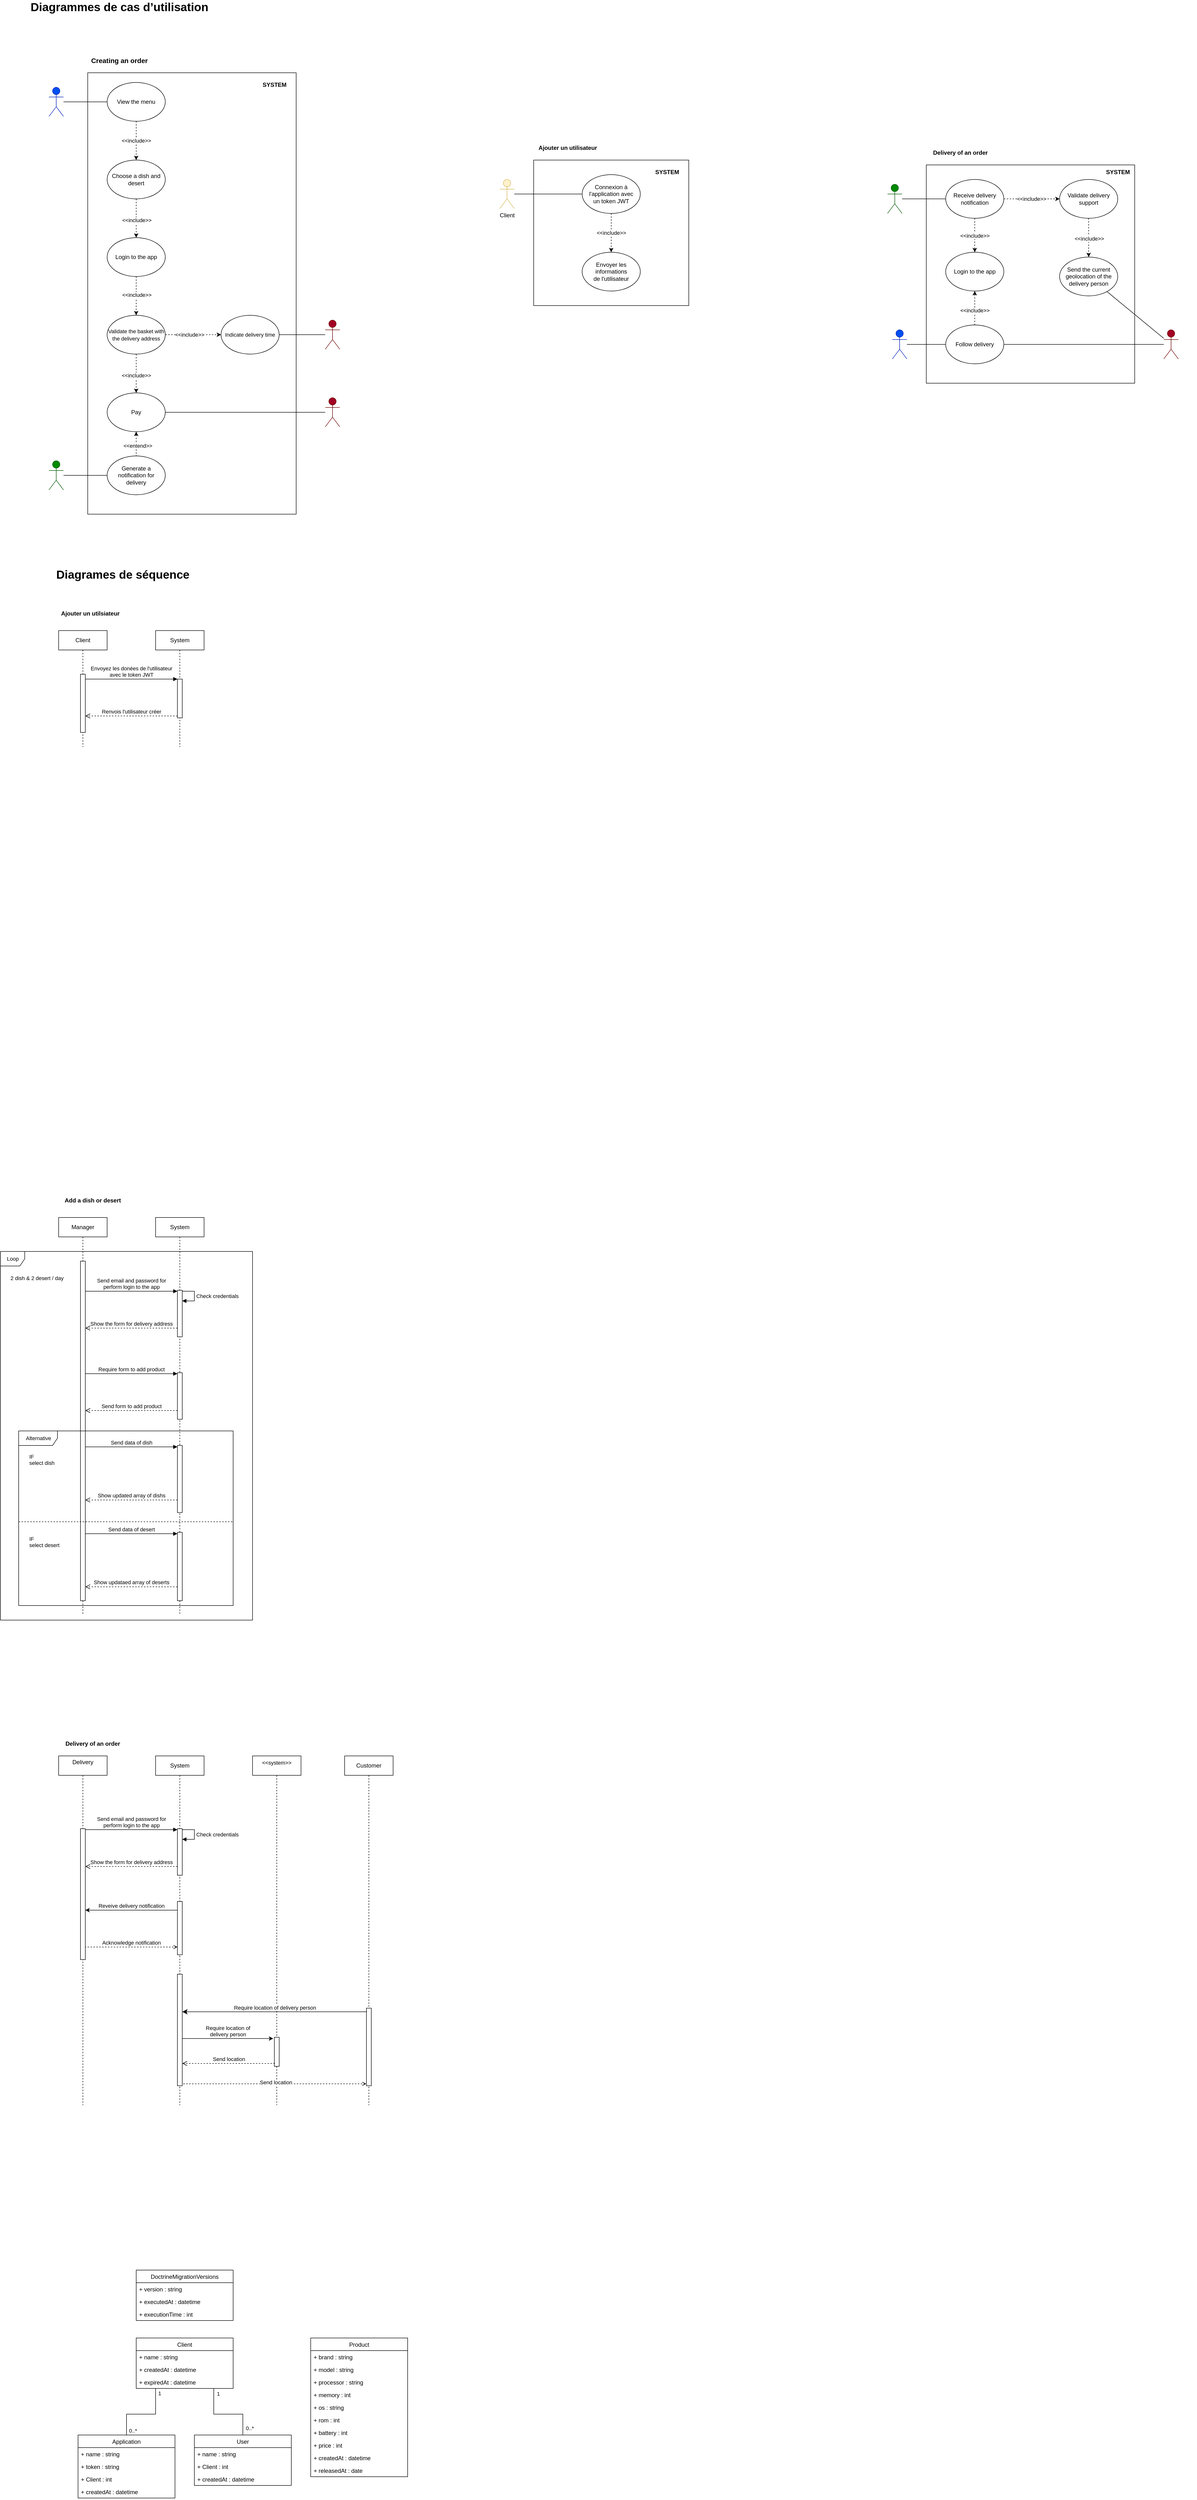 <mxfile version="24.2.5" type="device">
  <diagram name="Page-1" id="bJd8FTKVX0h3mC1MRTGj">
    <mxGraphModel dx="1669" dy="1157" grid="1" gridSize="10" guides="1" tooltips="1" connect="1" arrows="1" fold="1" page="1" pageScale="1" pageWidth="827" pageHeight="1169" math="0" shadow="0">
      <root>
        <mxCell id="0" />
        <mxCell id="1" parent="0" />
        <mxCell id="SNnkozk0476fBdrd7aOH-89" value="" style="whiteSpace=wrap;html=1;" parent="1" vertex="1">
          <mxGeometry x="1870" y="400" width="430" height="450" as="geometry" />
        </mxCell>
        <mxCell id="SNnkozk0476fBdrd7aOH-65" value="" style="whiteSpace=wrap;html=1;" parent="1" vertex="1">
          <mxGeometry x="1060" y="390" width="320" height="300" as="geometry" />
        </mxCell>
        <mxCell id="SNnkozk0476fBdrd7aOH-47" value="" style="whiteSpace=wrap;html=1;" parent="1" vertex="1">
          <mxGeometry x="140" y="210" width="430" height="910" as="geometry" />
        </mxCell>
        <mxCell id="SNnkozk0476fBdrd7aOH-2" value="&lt;font style=&quot;font-size: 24px;&quot;&gt;&lt;b&gt;Diagrammes de cas d’utilisation&lt;/b&gt;&lt;/font&gt;" style="text;html=1;strokeColor=none;fillColor=none;align=center;verticalAlign=middle;whiteSpace=wrap;rounded=0;" parent="1" vertex="1">
          <mxGeometry x="12.5" y="60" width="385" height="30" as="geometry" />
        </mxCell>
        <mxCell id="SNnkozk0476fBdrd7aOH-4" value="&lt;b&gt;&lt;font style=&quot;font-size: 14px;&quot;&gt;Creating an order&lt;/font&gt;&lt;/b&gt;" style="text;html=1;align=center;verticalAlign=middle;resizable=0;points=[];autosize=1;strokeColor=none;fillColor=none;" parent="1" vertex="1">
          <mxGeometry x="135" y="170" width="140" height="30" as="geometry" />
        </mxCell>
        <mxCell id="SNnkozk0476fBdrd7aOH-7" value="&lt;b&gt;Ajouter un utilisateur&lt;/b&gt;" style="text;html=1;align=center;verticalAlign=middle;resizable=0;points=[];autosize=1;strokeColor=none;fillColor=none;" parent="1" vertex="1">
          <mxGeometry x="1060" y="350" width="140" height="30" as="geometry" />
        </mxCell>
        <mxCell id="SNnkozk0476fBdrd7aOH-8" value="&lt;div&gt;&lt;b&gt;Delivery of an order&lt;/b&gt;&lt;/div&gt;" style="text;html=1;align=center;verticalAlign=middle;resizable=0;points=[];autosize=1;strokeColor=none;fillColor=none;" parent="1" vertex="1">
          <mxGeometry x="1870" y="360" width="140" height="30" as="geometry" />
        </mxCell>
        <mxCell id="SNnkozk0476fBdrd7aOH-18" style="rounded=0;orthogonalLoop=1;jettySize=auto;html=1;endArrow=none;endFill=0;" parent="1" source="SNnkozk0476fBdrd7aOH-12" target="SNnkozk0476fBdrd7aOH-17" edge="1">
          <mxGeometry relative="1" as="geometry" />
        </mxCell>
        <mxCell id="SNnkozk0476fBdrd7aOH-12" value="User" style="shape=umlActor;verticalLabelPosition=bottom;verticalAlign=top;html=1;fillColor=#0050ef;fontColor=#ffffff;strokeColor=#001DBC;" parent="1" vertex="1">
          <mxGeometry x="60" y="240" width="30" height="60" as="geometry" />
        </mxCell>
        <mxCell id="SNnkozk0476fBdrd7aOH-21" value="" style="edgeStyle=orthogonalEdgeStyle;rounded=0;orthogonalLoop=1;jettySize=auto;html=1;dashed=1;" parent="1" source="SNnkozk0476fBdrd7aOH-17" target="SNnkozk0476fBdrd7aOH-20" edge="1">
          <mxGeometry relative="1" as="geometry" />
        </mxCell>
        <mxCell id="SNnkozk0476fBdrd7aOH-32" value="&amp;lt;&amp;lt;include&amp;gt;&amp;gt;" style="edgeLabel;html=1;align=center;verticalAlign=middle;resizable=0;points=[];" parent="SNnkozk0476fBdrd7aOH-21" vertex="1" connectable="0">
          <mxGeometry x="0.265" y="1" relative="1" as="geometry">
            <mxPoint x="-1" y="-11" as="offset" />
          </mxGeometry>
        </mxCell>
        <mxCell id="SNnkozk0476fBdrd7aOH-17" value="View the menu" style="ellipse;whiteSpace=wrap;html=1;" parent="1" vertex="1">
          <mxGeometry x="180" y="230" width="120" height="80" as="geometry" />
        </mxCell>
        <mxCell id="SNnkozk0476fBdrd7aOH-23" value="" style="edgeStyle=orthogonalEdgeStyle;rounded=0;orthogonalLoop=1;jettySize=auto;html=1;dashed=1;" parent="1" source="SNnkozk0476fBdrd7aOH-20" target="SNnkozk0476fBdrd7aOH-22" edge="1">
          <mxGeometry relative="1" as="geometry" />
        </mxCell>
        <mxCell id="SNnkozk0476fBdrd7aOH-33" value="&amp;lt;&amp;lt;include&amp;gt;&amp;gt;" style="edgeLabel;html=1;align=center;verticalAlign=middle;resizable=0;points=[];" parent="SNnkozk0476fBdrd7aOH-23" vertex="1" connectable="0">
          <mxGeometry x="-0.149" y="1" relative="1" as="geometry">
            <mxPoint y="10" as="offset" />
          </mxGeometry>
        </mxCell>
        <mxCell id="SNnkozk0476fBdrd7aOH-20" value="Choose a dish and desert" style="ellipse;whiteSpace=wrap;html=1;" parent="1" vertex="1">
          <mxGeometry x="180" y="390" width="120" height="80" as="geometry" />
        </mxCell>
        <mxCell id="SNnkozk0476fBdrd7aOH-25" value="" style="edgeStyle=orthogonalEdgeStyle;rounded=0;orthogonalLoop=1;jettySize=auto;html=1;dashed=1;" parent="1" source="SNnkozk0476fBdrd7aOH-22" target="SNnkozk0476fBdrd7aOH-24" edge="1">
          <mxGeometry relative="1" as="geometry" />
        </mxCell>
        <mxCell id="SNnkozk0476fBdrd7aOH-34" value="&amp;lt;&amp;lt;include&amp;gt;&amp;gt;" style="edgeLabel;html=1;align=center;verticalAlign=middle;resizable=0;points=[];" parent="SNnkozk0476fBdrd7aOH-25" vertex="1" connectable="0">
          <mxGeometry x="-0.063" y="1" relative="1" as="geometry">
            <mxPoint as="offset" />
          </mxGeometry>
        </mxCell>
        <mxCell id="SNnkozk0476fBdrd7aOH-22" value="Login to the app" style="ellipse;whiteSpace=wrap;html=1;" parent="1" vertex="1">
          <mxGeometry x="180" y="550" width="120" height="80" as="geometry" />
        </mxCell>
        <mxCell id="SNnkozk0476fBdrd7aOH-27" value="" style="edgeStyle=orthogonalEdgeStyle;rounded=0;orthogonalLoop=1;jettySize=auto;html=1;dashed=1;" parent="1" source="SNnkozk0476fBdrd7aOH-24" target="SNnkozk0476fBdrd7aOH-26" edge="1">
          <mxGeometry relative="1" as="geometry" />
        </mxCell>
        <mxCell id="SNnkozk0476fBdrd7aOH-35" value="&amp;lt;&amp;lt;include&amp;gt;&amp;gt;" style="edgeLabel;html=1;align=center;verticalAlign=middle;resizable=0;points=[];" parent="SNnkozk0476fBdrd7aOH-27" vertex="1" connectable="0">
          <mxGeometry x="0.092" relative="1" as="geometry">
            <mxPoint as="offset" />
          </mxGeometry>
        </mxCell>
        <mxCell id="SNnkozk0476fBdrd7aOH-39" value="" style="rounded=0;orthogonalLoop=1;jettySize=auto;html=1;dashed=1;" parent="1" source="SNnkozk0476fBdrd7aOH-24" target="SNnkozk0476fBdrd7aOH-38" edge="1">
          <mxGeometry relative="1" as="geometry" />
        </mxCell>
        <mxCell id="SNnkozk0476fBdrd7aOH-41" value="&amp;lt;&amp;lt;include&amp;gt;&amp;gt;" style="edgeLabel;html=1;align=center;verticalAlign=middle;resizable=0;points=[];" parent="SNnkozk0476fBdrd7aOH-39" vertex="1" connectable="0">
          <mxGeometry x="0.357" relative="1" as="geometry">
            <mxPoint x="-28" as="offset" />
          </mxGeometry>
        </mxCell>
        <mxCell id="SNnkozk0476fBdrd7aOH-24" value="&lt;font style=&quot;font-size: 11px;&quot;&gt;Validate the basket with the delivery address&lt;/font&gt;" style="ellipse;whiteSpace=wrap;html=1;" parent="1" vertex="1">
          <mxGeometry x="180" y="710" width="120" height="80" as="geometry" />
        </mxCell>
        <mxCell id="SNnkozk0476fBdrd7aOH-30" value="" style="rounded=0;orthogonalLoop=1;jettySize=auto;html=1;edgeStyle=orthogonalEdgeStyle;startArrow=classic;startFill=1;endArrow=none;endFill=0;dashed=1;" parent="1" source="SNnkozk0476fBdrd7aOH-26" target="SNnkozk0476fBdrd7aOH-29" edge="1">
          <mxGeometry relative="1" as="geometry" />
        </mxCell>
        <mxCell id="SNnkozk0476fBdrd7aOH-36" value="&amp;lt;&amp;lt;entend&amp;gt;&amp;gt;" style="edgeLabel;html=1;align=center;verticalAlign=middle;resizable=0;points=[];" parent="SNnkozk0476fBdrd7aOH-30" vertex="1" connectable="0">
          <mxGeometry x="0.141" y="3" relative="1" as="geometry">
            <mxPoint as="offset" />
          </mxGeometry>
        </mxCell>
        <mxCell id="SNnkozk0476fBdrd7aOH-26" value="Pay" style="ellipse;whiteSpace=wrap;html=1;" parent="1" vertex="1">
          <mxGeometry x="180" y="870" width="120" height="80" as="geometry" />
        </mxCell>
        <mxCell id="SNnkozk0476fBdrd7aOH-28" value="Delivery&lt;br&gt;person" style="shape=umlActor;verticalLabelPosition=bottom;verticalAlign=top;html=1;fillColor=#008a00;fontColor=#ffffff;strokeColor=#005700;" parent="1" vertex="1">
          <mxGeometry x="60" y="1010" width="30" height="60" as="geometry" />
        </mxCell>
        <mxCell id="SNnkozk0476fBdrd7aOH-49" style="edgeStyle=orthogonalEdgeStyle;rounded=0;orthogonalLoop=1;jettySize=auto;html=1;startArrow=none;startFill=0;endArrow=none;endFill=0;" parent="1" source="SNnkozk0476fBdrd7aOH-29" target="SNnkozk0476fBdrd7aOH-28" edge="1">
          <mxGeometry relative="1" as="geometry" />
        </mxCell>
        <mxCell id="SNnkozk0476fBdrd7aOH-29" value="Generate a notification for delivery" style="ellipse;whiteSpace=wrap;html=1;" parent="1" vertex="1">
          <mxGeometry x="180" y="1000" width="120" height="80" as="geometry" />
        </mxCell>
        <mxCell id="SNnkozk0476fBdrd7aOH-37" value="&amp;lt;&amp;lt;system&amp;gt;&amp;gt;&lt;br&gt;&lt;div&gt;Geolocation system&lt;/div&gt;" style="shape=umlActor;verticalLabelPosition=bottom;verticalAlign=top;html=1;fillColor=#a20025;fontColor=#ffffff;strokeColor=#6F0000;" parent="1" vertex="1">
          <mxGeometry x="630" y="720" width="30" height="60" as="geometry" />
        </mxCell>
        <mxCell id="SNnkozk0476fBdrd7aOH-40" style="edgeStyle=orthogonalEdgeStyle;rounded=0;orthogonalLoop=1;jettySize=auto;html=1;endArrow=none;endFill=0;" parent="1" source="SNnkozk0476fBdrd7aOH-38" target="SNnkozk0476fBdrd7aOH-37" edge="1">
          <mxGeometry relative="1" as="geometry" />
        </mxCell>
        <mxCell id="SNnkozk0476fBdrd7aOH-38" value="&lt;font style=&quot;font-size: 11px;&quot;&gt;Indicate delivery time&lt;/font&gt;" style="ellipse;whiteSpace=wrap;html=1;" parent="1" vertex="1">
          <mxGeometry x="415" y="710" width="120" height="80" as="geometry" />
        </mxCell>
        <mxCell id="SNnkozk0476fBdrd7aOH-46" style="edgeStyle=orthogonalEdgeStyle;rounded=0;orthogonalLoop=1;jettySize=auto;html=1;endArrow=none;endFill=0;" parent="1" source="SNnkozk0476fBdrd7aOH-43" target="SNnkozk0476fBdrd7aOH-26" edge="1">
          <mxGeometry relative="1" as="geometry" />
        </mxCell>
        <mxCell id="SNnkozk0476fBdrd7aOH-43" value="&amp;lt;&amp;lt;system&amp;gt;&amp;gt;&lt;br&gt;Payment partner" style="shape=umlActor;verticalLabelPosition=bottom;verticalAlign=top;html=1;fillColor=#a20025;fontColor=#ffffff;strokeColor=#6F0000;" parent="1" vertex="1">
          <mxGeometry x="630" y="880" width="30" height="60" as="geometry" />
        </mxCell>
        <mxCell id="SNnkozk0476fBdrd7aOH-48" value="&lt;b&gt;SYSTEM&lt;/b&gt;" style="text;html=1;align=center;verticalAlign=middle;resizable=0;points=[];autosize=1;strokeColor=none;fillColor=none;" parent="1" vertex="1">
          <mxGeometry x="490" y="220" width="70" height="30" as="geometry" />
        </mxCell>
        <mxCell id="SNnkozk0476fBdrd7aOH-53" style="edgeStyle=orthogonalEdgeStyle;rounded=0;orthogonalLoop=1;jettySize=auto;html=1;endArrow=none;endFill=0;" parent="1" source="SNnkozk0476fBdrd7aOH-50" target="SNnkozk0476fBdrd7aOH-52" edge="1">
          <mxGeometry relative="1" as="geometry" />
        </mxCell>
        <mxCell id="SNnkozk0476fBdrd7aOH-50" value="Client" style="shape=umlActor;verticalLabelPosition=bottom;verticalAlign=top;html=1;fillColor=#fff2cc;strokeColor=#d6b656;" parent="1" vertex="1">
          <mxGeometry x="990" y="430" width="30" height="60" as="geometry" />
        </mxCell>
        <mxCell id="SNnkozk0476fBdrd7aOH-55" value="" style="edgeStyle=orthogonalEdgeStyle;rounded=0;orthogonalLoop=1;jettySize=auto;html=1;dashed=1;" parent="1" source="SNnkozk0476fBdrd7aOH-52" target="SNnkozk0476fBdrd7aOH-54" edge="1">
          <mxGeometry relative="1" as="geometry" />
        </mxCell>
        <mxCell id="SNnkozk0476fBdrd7aOH-56" value="&amp;lt;&amp;lt;include&amp;gt;&amp;gt;" style="edgeLabel;html=1;align=center;verticalAlign=middle;resizable=0;points=[];" parent="SNnkozk0476fBdrd7aOH-55" vertex="1" connectable="0">
          <mxGeometry x="0.345" y="-2" relative="1" as="geometry">
            <mxPoint x="2" y="-14" as="offset" />
          </mxGeometry>
        </mxCell>
        <mxCell id="SNnkozk0476fBdrd7aOH-52" value="Connexion à l&#39;application avec&lt;div&gt;un token JWT&lt;/div&gt;" style="ellipse;whiteSpace=wrap;html=1;" parent="1" vertex="1">
          <mxGeometry x="1160" y="420" width="120" height="80" as="geometry" />
        </mxCell>
        <mxCell id="SNnkozk0476fBdrd7aOH-54" value="Envoyer les&lt;div&gt;informations&lt;/div&gt;&lt;div&gt;de l&#39;utilisateur&lt;/div&gt;" style="ellipse;whiteSpace=wrap;html=1;" parent="1" vertex="1">
          <mxGeometry x="1160" y="580" width="120" height="80" as="geometry" />
        </mxCell>
        <mxCell id="SNnkozk0476fBdrd7aOH-66" value="&lt;b&gt;SYSTEM&lt;/b&gt;" style="text;html=1;align=center;verticalAlign=middle;resizable=0;points=[];autosize=1;strokeColor=none;fillColor=none;" parent="1" vertex="1">
          <mxGeometry x="1300" y="400" width="70" height="30" as="geometry" />
        </mxCell>
        <mxCell id="SNnkozk0476fBdrd7aOH-72" style="edgeStyle=orthogonalEdgeStyle;rounded=0;orthogonalLoop=1;jettySize=auto;html=1;endArrow=none;endFill=0;" parent="1" source="SNnkozk0476fBdrd7aOH-67" target="SNnkozk0476fBdrd7aOH-71" edge="1">
          <mxGeometry relative="1" as="geometry" />
        </mxCell>
        <mxCell id="SNnkozk0476fBdrd7aOH-67" value="Delivery&lt;br&gt;person" style="shape=umlActor;verticalLabelPosition=bottom;verticalAlign=top;html=1;fillColor=#008a00;fontColor=#ffffff;strokeColor=#005700;" parent="1" vertex="1">
          <mxGeometry x="1790" y="440" width="30" height="60" as="geometry" />
        </mxCell>
        <mxCell id="SNnkozk0476fBdrd7aOH-77" style="edgeStyle=orthogonalEdgeStyle;rounded=0;orthogonalLoop=1;jettySize=auto;html=1;endArrow=none;endFill=0;" parent="1" source="SNnkozk0476fBdrd7aOH-68" target="SNnkozk0476fBdrd7aOH-80" edge="1">
          <mxGeometry relative="1" as="geometry" />
        </mxCell>
        <mxCell id="SNnkozk0476fBdrd7aOH-68" value="Customer" style="shape=umlActor;verticalLabelPosition=bottom;verticalAlign=top;html=1;fillColor=#0050ef;fontColor=#ffffff;strokeColor=#001DBC;" parent="1" vertex="1">
          <mxGeometry x="1800" y="740" width="30" height="60" as="geometry" />
        </mxCell>
        <mxCell id="SNnkozk0476fBdrd7aOH-83" style="edgeStyle=orthogonalEdgeStyle;rounded=0;orthogonalLoop=1;jettySize=auto;html=1;endArrow=none;endFill=0;" parent="1" source="SNnkozk0476fBdrd7aOH-69" target="SNnkozk0476fBdrd7aOH-80" edge="1">
          <mxGeometry relative="1" as="geometry" />
        </mxCell>
        <mxCell id="SNnkozk0476fBdrd7aOH-87" style="rounded=0;orthogonalLoop=1;jettySize=auto;html=1;endArrow=none;endFill=0;" parent="1" source="SNnkozk0476fBdrd7aOH-69" target="SNnkozk0476fBdrd7aOH-84" edge="1">
          <mxGeometry relative="1" as="geometry" />
        </mxCell>
        <mxCell id="SNnkozk0476fBdrd7aOH-69" value="&amp;lt;&amp;lt;system&amp;gt;&amp;gt;&lt;br&gt;&lt;div&gt;Geolocation system&lt;/div&gt;" style="shape=umlActor;verticalLabelPosition=bottom;verticalAlign=top;html=1;fillColor=#a20025;fontColor=#ffffff;strokeColor=#6F0000;" parent="1" vertex="1">
          <mxGeometry x="2360" y="740" width="30" height="60" as="geometry" />
        </mxCell>
        <mxCell id="SNnkozk0476fBdrd7aOH-74" value="" style="edgeStyle=orthogonalEdgeStyle;rounded=0;orthogonalLoop=1;jettySize=auto;html=1;dashed=1;" parent="1" source="SNnkozk0476fBdrd7aOH-71" target="SNnkozk0476fBdrd7aOH-73" edge="1">
          <mxGeometry relative="1" as="geometry" />
        </mxCell>
        <mxCell id="SNnkozk0476fBdrd7aOH-75" value="&amp;lt;&amp;lt;include&amp;gt;&amp;gt;" style="edgeLabel;html=1;align=center;verticalAlign=middle;resizable=0;points=[];" parent="SNnkozk0476fBdrd7aOH-74" vertex="1" connectable="0">
          <mxGeometry x="0.26" y="1" relative="1" as="geometry">
            <mxPoint x="-16" y="1" as="offset" />
          </mxGeometry>
        </mxCell>
        <mxCell id="SNnkozk0476fBdrd7aOH-78" style="rounded=0;orthogonalLoop=1;jettySize=auto;html=1;dashed=1;" parent="1" source="SNnkozk0476fBdrd7aOH-71" target="SNnkozk0476fBdrd7aOH-76" edge="1">
          <mxGeometry relative="1" as="geometry" />
        </mxCell>
        <mxCell id="SNnkozk0476fBdrd7aOH-79" value="&amp;lt;&amp;lt;include&amp;gt;&amp;gt;" style="edgeLabel;html=1;align=center;verticalAlign=middle;resizable=0;points=[];" parent="SNnkozk0476fBdrd7aOH-78" vertex="1" connectable="0">
          <mxGeometry x="0.165" y="-3" relative="1" as="geometry">
            <mxPoint x="3" y="-5" as="offset" />
          </mxGeometry>
        </mxCell>
        <mxCell id="SNnkozk0476fBdrd7aOH-71" value="Receive delivery notification" style="ellipse;whiteSpace=wrap;html=1;" parent="1" vertex="1">
          <mxGeometry x="1910" y="430" width="120" height="80" as="geometry" />
        </mxCell>
        <mxCell id="SNnkozk0476fBdrd7aOH-85" value="" style="edgeStyle=orthogonalEdgeStyle;rounded=0;orthogonalLoop=1;jettySize=auto;html=1;dashed=1;" parent="1" source="SNnkozk0476fBdrd7aOH-73" target="SNnkozk0476fBdrd7aOH-84" edge="1">
          <mxGeometry relative="1" as="geometry" />
        </mxCell>
        <mxCell id="SNnkozk0476fBdrd7aOH-88" value="&amp;lt;&amp;lt;include&amp;gt;&amp;gt;" style="edgeLabel;html=1;align=center;verticalAlign=middle;resizable=0;points=[];" parent="SNnkozk0476fBdrd7aOH-85" vertex="1" connectable="0">
          <mxGeometry x="0.05" y="1" relative="1" as="geometry">
            <mxPoint as="offset" />
          </mxGeometry>
        </mxCell>
        <mxCell id="SNnkozk0476fBdrd7aOH-73" value="Validate delivery support" style="ellipse;whiteSpace=wrap;html=1;" parent="1" vertex="1">
          <mxGeometry x="2145" y="430" width="120" height="80" as="geometry" />
        </mxCell>
        <mxCell id="SNnkozk0476fBdrd7aOH-76" value="Login to the app" style="ellipse;whiteSpace=wrap;html=1;" parent="1" vertex="1">
          <mxGeometry x="1910" y="580" width="120" height="80" as="geometry" />
        </mxCell>
        <mxCell id="SNnkozk0476fBdrd7aOH-81" style="rounded=0;orthogonalLoop=1;jettySize=auto;html=1;dashed=1;" parent="1" source="SNnkozk0476fBdrd7aOH-80" target="SNnkozk0476fBdrd7aOH-76" edge="1">
          <mxGeometry relative="1" as="geometry" />
        </mxCell>
        <mxCell id="SNnkozk0476fBdrd7aOH-82" value="&amp;lt;&amp;lt;include&amp;gt;&amp;gt;" style="edgeLabel;html=1;align=center;verticalAlign=middle;resizable=0;points=[];" parent="SNnkozk0476fBdrd7aOH-81" vertex="1" connectable="0">
          <mxGeometry x="-0.289" y="-3" relative="1" as="geometry">
            <mxPoint x="-3" y="-5" as="offset" />
          </mxGeometry>
        </mxCell>
        <mxCell id="SNnkozk0476fBdrd7aOH-80" value="Follow delivery" style="ellipse;whiteSpace=wrap;html=1;" parent="1" vertex="1">
          <mxGeometry x="1910" y="730" width="120" height="80" as="geometry" />
        </mxCell>
        <mxCell id="SNnkozk0476fBdrd7aOH-84" value="Send the current geolocation of the delivery person" style="ellipse;whiteSpace=wrap;html=1;" parent="1" vertex="1">
          <mxGeometry x="2145" y="590" width="120" height="80" as="geometry" />
        </mxCell>
        <mxCell id="SNnkozk0476fBdrd7aOH-92" value="&lt;b&gt;SYSTEM&lt;/b&gt;" style="text;html=1;align=center;verticalAlign=middle;resizable=0;points=[];autosize=1;strokeColor=none;fillColor=none;" parent="1" vertex="1">
          <mxGeometry x="2230" y="400" width="70" height="30" as="geometry" />
        </mxCell>
        <mxCell id="SNnkozk0476fBdrd7aOH-110" value="&lt;b&gt;&lt;font style=&quot;font-size: 24px;&quot;&gt;Diagrames de séquence&lt;/font&gt;&lt;/b&gt;" style="text;html=1;strokeColor=none;fillColor=none;align=center;verticalAlign=middle;whiteSpace=wrap;rounded=0;" parent="1" vertex="1">
          <mxGeometry x="20" y="1230" width="385" height="30" as="geometry" />
        </mxCell>
        <mxCell id="M8gHz6OF7IMhwvoP7_Hq-1" value="&lt;b&gt;Ajouter un utilsiateur&lt;/b&gt;" style="text;html=1;align=center;verticalAlign=middle;resizable=0;points=[];autosize=1;strokeColor=none;fillColor=none;" parent="1" vertex="1">
          <mxGeometry x="75" y="1310" width="140" height="30" as="geometry" />
        </mxCell>
        <mxCell id="M8gHz6OF7IMhwvoP7_Hq-2" value="Client" style="shape=umlLifeline;perimeter=lifelinePerimeter;whiteSpace=wrap;html=1;container=1;collapsible=0;recursiveResize=0;outlineConnect=0;" parent="1" vertex="1">
          <mxGeometry x="80" y="1360" width="100" height="240" as="geometry" />
        </mxCell>
        <mxCell id="VpnZPA2ySDscZj6MfDkw-8" value="" style="html=1;points=[];perimeter=orthogonalPerimeter;fontSize=11;" parent="M8gHz6OF7IMhwvoP7_Hq-2" vertex="1">
          <mxGeometry x="45" y="90" width="10" height="120" as="geometry" />
        </mxCell>
        <mxCell id="M8gHz6OF7IMhwvoP7_Hq-3" value="System" style="shape=umlLifeline;perimeter=lifelinePerimeter;whiteSpace=wrap;html=1;container=1;collapsible=0;recursiveResize=0;outlineConnect=0;" parent="1" vertex="1">
          <mxGeometry x="280" y="1360" width="100" height="240" as="geometry" />
        </mxCell>
        <mxCell id="VpnZPA2ySDscZj6MfDkw-9" value="" style="html=1;points=[];perimeter=orthogonalPerimeter;fontSize=11;" parent="M8gHz6OF7IMhwvoP7_Hq-3" vertex="1">
          <mxGeometry x="45" y="100" width="10" height="80" as="geometry" />
        </mxCell>
        <mxCell id="VpnZPA2ySDscZj6MfDkw-10" value="Envoyez les donées de l&#39;utilisateur&lt;div&gt;avec le token JWT&lt;/div&gt;" style="html=1;verticalAlign=bottom;endArrow=block;entryX=0;entryY=0;rounded=0;fontSize=11;" parent="1" source="VpnZPA2ySDscZj6MfDkw-8" target="VpnZPA2ySDscZj6MfDkw-9" edge="1">
          <mxGeometry relative="1" as="geometry">
            <mxPoint x="230" y="1480" as="sourcePoint" />
          </mxGeometry>
        </mxCell>
        <mxCell id="VpnZPA2ySDscZj6MfDkw-11" value="Renvois l&#39;utilisateur créer" style="html=1;verticalAlign=bottom;endArrow=open;dashed=1;endSize=8;exitX=0;exitY=0.95;rounded=0;fontSize=11;" parent="1" source="VpnZPA2ySDscZj6MfDkw-9" target="VpnZPA2ySDscZj6MfDkw-8" edge="1">
          <mxGeometry relative="1" as="geometry">
            <mxPoint x="230" y="1556" as="targetPoint" />
          </mxGeometry>
        </mxCell>
        <mxCell id="VpnZPA2ySDscZj6MfDkw-115" value="&lt;b&gt;Add a dish or desert&lt;/b&gt;" style="text;html=1;align=center;verticalAlign=middle;resizable=0;points=[];autosize=1;strokeColor=none;fillColor=none;" parent="1" vertex="1">
          <mxGeometry x="80" y="2520" width="140" height="30" as="geometry" />
        </mxCell>
        <mxCell id="VpnZPA2ySDscZj6MfDkw-117" value="Manager" style="shape=umlLifeline;perimeter=lifelinePerimeter;whiteSpace=wrap;html=1;container=1;collapsible=0;recursiveResize=0;outlineConnect=0;" parent="1" vertex="1">
          <mxGeometry x="80" y="2570" width="100" height="820" as="geometry" />
        </mxCell>
        <mxCell id="VpnZPA2ySDscZj6MfDkw-118" value="" style="html=1;points=[];perimeter=orthogonalPerimeter;fontSize=11;" parent="VpnZPA2ySDscZj6MfDkw-117" vertex="1">
          <mxGeometry x="45" y="90" width="10" height="700" as="geometry" />
        </mxCell>
        <mxCell id="VpnZPA2ySDscZj6MfDkw-119" value="System" style="shape=umlLifeline;perimeter=lifelinePerimeter;whiteSpace=wrap;html=1;container=1;collapsible=0;recursiveResize=0;outlineConnect=0;" parent="1" vertex="1">
          <mxGeometry x="280" y="2570" width="100" height="820" as="geometry" />
        </mxCell>
        <mxCell id="VpnZPA2ySDscZj6MfDkw-124" value="Show the form for delivery address" style="html=1;verticalAlign=bottom;endArrow=open;dashed=1;endSize=8;rounded=0;fontSize=11;" parent="VpnZPA2ySDscZj6MfDkw-119" source="VpnZPA2ySDscZj6MfDkw-126" edge="1">
          <mxGeometry relative="1" as="geometry">
            <mxPoint x="-145" y="228.0" as="targetPoint" />
            <mxPoint x="45" y="228" as="sourcePoint" />
          </mxGeometry>
        </mxCell>
        <mxCell id="VpnZPA2ySDscZj6MfDkw-125" value="Send email and password for&lt;br&gt;perform login to the app" style="html=1;verticalAlign=bottom;endArrow=block;rounded=0;fontSize=11;" parent="VpnZPA2ySDscZj6MfDkw-119" target="VpnZPA2ySDscZj6MfDkw-126" edge="1">
          <mxGeometry relative="1" as="geometry">
            <mxPoint x="-145" y="152" as="sourcePoint" />
            <mxPoint x="45" y="152" as="targetPoint" />
          </mxGeometry>
        </mxCell>
        <mxCell id="VpnZPA2ySDscZj6MfDkw-126" value="" style="html=1;points=[];perimeter=orthogonalPerimeter;fontSize=11;" parent="VpnZPA2ySDscZj6MfDkw-119" vertex="1">
          <mxGeometry x="45" y="150" width="10" height="96" as="geometry" />
        </mxCell>
        <mxCell id="VpnZPA2ySDscZj6MfDkw-127" value="Check credentials" style="edgeStyle=orthogonalEdgeStyle;html=1;align=left;spacingLeft=2;endArrow=block;rounded=0;fontSize=11;" parent="VpnZPA2ySDscZj6MfDkw-119" source="VpnZPA2ySDscZj6MfDkw-126" target="VpnZPA2ySDscZj6MfDkw-126" edge="1">
          <mxGeometry relative="1" as="geometry">
            <mxPoint x="85" y="152" as="sourcePoint" />
            <Array as="points">
              <mxPoint x="80" y="152" />
              <mxPoint x="80" y="172" />
            </Array>
            <mxPoint x="90" y="172.0" as="targetPoint" />
          </mxGeometry>
        </mxCell>
        <mxCell id="VpnZPA2ySDscZj6MfDkw-144" value="Send form to add product" style="html=1;verticalAlign=bottom;endArrow=open;dashed=1;endSize=8;rounded=0;fontSize=11;" parent="VpnZPA2ySDscZj6MfDkw-119" source="VpnZPA2ySDscZj6MfDkw-146" edge="1">
          <mxGeometry relative="1" as="geometry">
            <mxPoint x="-145" y="398.0" as="targetPoint" />
            <mxPoint x="-235" y="-2172" as="sourcePoint" />
          </mxGeometry>
        </mxCell>
        <mxCell id="VpnZPA2ySDscZj6MfDkw-145" value="Require form to add product" style="html=1;verticalAlign=bottom;endArrow=block;rounded=0;fontSize=11;" parent="VpnZPA2ySDscZj6MfDkw-119" target="VpnZPA2ySDscZj6MfDkw-146" edge="1">
          <mxGeometry relative="1" as="geometry">
            <mxPoint x="-145" y="322" as="sourcePoint" />
            <mxPoint x="-235" y="-2248" as="targetPoint" />
          </mxGeometry>
        </mxCell>
        <mxCell id="VpnZPA2ySDscZj6MfDkw-146" value="" style="html=1;points=[];perimeter=orthogonalPerimeter;fontSize=11;" parent="VpnZPA2ySDscZj6MfDkw-119" vertex="1">
          <mxGeometry x="45" y="320" width="10" height="96" as="geometry" />
        </mxCell>
        <mxCell id="VpnZPA2ySDscZj6MfDkw-147" value="Loop" style="shape=umlFrame;tabPosition=left;html=1;boundedLbl=1;labelInHeader=1;width=50;height=30;fontSize=11;" parent="1" vertex="1">
          <mxGeometry x="-40" y="2640" width="520" height="760" as="geometry" />
        </mxCell>
        <mxCell id="VpnZPA2ySDscZj6MfDkw-149" value="Alternative" style="shape=umlFrame;tabWidth=110;tabHeight=30;tabPosition=left;html=1;boundedLbl=1;labelInHeader=1;width=80;height=30;fontSize=11;" parent="1" vertex="1">
          <mxGeometry x="-2.5" y="3010" width="442.5" height="360" as="geometry" />
        </mxCell>
        <mxCell id="VpnZPA2ySDscZj6MfDkw-150" value="IF&#xa;select dish" style="text;fontSize=11;" parent="VpnZPA2ySDscZj6MfDkw-149" vertex="1">
          <mxGeometry width="100" height="20" relative="1" as="geometry">
            <mxPoint x="20" y="40" as="offset" />
          </mxGeometry>
        </mxCell>
        <mxCell id="VpnZPA2ySDscZj6MfDkw-151" value="IF&#xa;select desert" style="line;strokeWidth=1;dashed=1;labelPosition=center;verticalLabelPosition=bottom;align=left;verticalAlign=top;spacingLeft=20;spacingTop=15;fontSize=11;" parent="VpnZPA2ySDscZj6MfDkw-149" vertex="1">
          <mxGeometry y="180" width="442.5" height="14.4" as="geometry" />
        </mxCell>
        <mxCell id="VpnZPA2ySDscZj6MfDkw-155" value="Show updated array of dishs" style="html=1;verticalAlign=bottom;endArrow=open;dashed=1;endSize=8;rounded=0;fontSize=11;" parent="VpnZPA2ySDscZj6MfDkw-149" source="VpnZPA2ySDscZj6MfDkw-157" edge="1">
          <mxGeometry relative="1" as="geometry">
            <mxPoint x="137.5" y="142.319" as="targetPoint" />
            <mxPoint x="-232.5" y="-7259.281" as="sourcePoint" />
          </mxGeometry>
        </mxCell>
        <mxCell id="VpnZPA2ySDscZj6MfDkw-156" value="Send data of dish" style="html=1;verticalAlign=bottom;endArrow=block;rounded=0;fontSize=11;" parent="VpnZPA2ySDscZj6MfDkw-149" target="VpnZPA2ySDscZj6MfDkw-157" edge="1">
          <mxGeometry relative="1" as="geometry">
            <mxPoint x="137.5" y="32.879" as="sourcePoint" />
            <mxPoint x="-232.5" y="-7368.721" as="targetPoint" />
          </mxGeometry>
        </mxCell>
        <mxCell id="VpnZPA2ySDscZj6MfDkw-157" value="" style="html=1;points=[];perimeter=orthogonalPerimeter;fontSize=11;" parent="VpnZPA2ySDscZj6MfDkw-149" vertex="1">
          <mxGeometry x="327.5" y="29.999" width="10" height="138.24" as="geometry" />
        </mxCell>
        <mxCell id="VpnZPA2ySDscZj6MfDkw-158" value="Show updataed array of deserts" style="html=1;verticalAlign=bottom;endArrow=open;dashed=1;endSize=8;rounded=0;fontSize=11;" parent="VpnZPA2ySDscZj6MfDkw-149" source="VpnZPA2ySDscZj6MfDkw-160" edge="1">
          <mxGeometry relative="1" as="geometry">
            <mxPoint x="137.5" y="321.352" as="targetPoint" />
            <mxPoint x="-230" y="-11414.648" as="sourcePoint" />
          </mxGeometry>
        </mxCell>
        <mxCell id="VpnZPA2ySDscZj6MfDkw-159" value="Send data of desert" style="html=1;verticalAlign=bottom;endArrow=block;rounded=0;fontSize=11;" parent="VpnZPA2ySDscZj6MfDkw-149" target="VpnZPA2ySDscZj6MfDkw-160" edge="1">
          <mxGeometry relative="1" as="geometry">
            <mxPoint x="137.5" y="211.912" as="sourcePoint" />
            <mxPoint x="-230" y="-11524.088" as="targetPoint" />
          </mxGeometry>
        </mxCell>
        <mxCell id="VpnZPA2ySDscZj6MfDkw-160" value="" style="html=1;points=[];perimeter=orthogonalPerimeter;fontSize=11;" parent="VpnZPA2ySDscZj6MfDkw-149" vertex="1">
          <mxGeometry x="327.5" y="209.03" width="10" height="140.97" as="geometry" />
        </mxCell>
        <mxCell id="VpnZPA2ySDscZj6MfDkw-161" value="2 dish &amp;amp; 2 desert / day" style="text;html=1;align=center;verticalAlign=middle;resizable=0;points=[];autosize=1;strokeColor=none;fillColor=none;fontSize=11;" parent="1" vertex="1">
          <mxGeometry x="-30" y="2680" width="130" height="30" as="geometry" />
        </mxCell>
        <mxCell id="VpnZPA2ySDscZj6MfDkw-163" value="&lt;div&gt;&lt;b&gt;Delivery of an order&lt;/b&gt;&lt;/div&gt;" style="text;html=1;align=center;verticalAlign=middle;resizable=0;points=[];autosize=1;strokeColor=none;fillColor=none;" parent="1" vertex="1">
          <mxGeometry x="80" y="3640" width="140" height="30" as="geometry" />
        </mxCell>
        <mxCell id="VpnZPA2ySDscZj6MfDkw-164" value="Delivery&lt;br style=&quot;color: rgb(255, 255, 255);&quot;&gt;&lt;span style=&quot;color: rgb(255, 255, 255);&quot;&gt;person&lt;/span&gt;" style="shape=umlLifeline;perimeter=lifelinePerimeter;whiteSpace=wrap;html=1;container=1;collapsible=0;recursiveResize=0;outlineConnect=0;" parent="1" vertex="1">
          <mxGeometry x="80" y="3680" width="100" height="720" as="geometry" />
        </mxCell>
        <mxCell id="VpnZPA2ySDscZj6MfDkw-174" value="" style="html=1;points=[];perimeter=orthogonalPerimeter;fontSize=11;" parent="VpnZPA2ySDscZj6MfDkw-164" vertex="1">
          <mxGeometry x="45" y="150" width="10" height="270" as="geometry" />
        </mxCell>
        <mxCell id="VpnZPA2ySDscZj6MfDkw-166" value="System" style="shape=umlLifeline;perimeter=lifelinePerimeter;whiteSpace=wrap;html=1;container=1;collapsible=0;recursiveResize=0;outlineConnect=0;" parent="1" vertex="1">
          <mxGeometry x="280" y="3680" width="100" height="720" as="geometry" />
        </mxCell>
        <mxCell id="VpnZPA2ySDscZj6MfDkw-167" value="Show the form for delivery address" style="html=1;verticalAlign=bottom;endArrow=open;dashed=1;endSize=8;rounded=0;fontSize=11;" parent="VpnZPA2ySDscZj6MfDkw-166" source="VpnZPA2ySDscZj6MfDkw-169" edge="1">
          <mxGeometry relative="1" as="geometry">
            <mxPoint x="-145" y="228.0" as="targetPoint" />
            <mxPoint x="45" y="228" as="sourcePoint" />
          </mxGeometry>
        </mxCell>
        <mxCell id="VpnZPA2ySDscZj6MfDkw-168" value="Send email and password for&lt;br&gt;perform login to the app" style="html=1;verticalAlign=bottom;endArrow=block;rounded=0;fontSize=11;" parent="VpnZPA2ySDscZj6MfDkw-166" target="VpnZPA2ySDscZj6MfDkw-169" edge="1">
          <mxGeometry relative="1" as="geometry">
            <mxPoint x="-145" y="152" as="sourcePoint" />
            <mxPoint x="45" y="152" as="targetPoint" />
          </mxGeometry>
        </mxCell>
        <mxCell id="VpnZPA2ySDscZj6MfDkw-169" value="" style="html=1;points=[];perimeter=orthogonalPerimeter;fontSize=11;" parent="VpnZPA2ySDscZj6MfDkw-166" vertex="1">
          <mxGeometry x="45" y="150" width="10" height="96" as="geometry" />
        </mxCell>
        <mxCell id="VpnZPA2ySDscZj6MfDkw-170" value="Check credentials" style="edgeStyle=orthogonalEdgeStyle;html=1;align=left;spacingLeft=2;endArrow=block;rounded=0;fontSize=11;" parent="VpnZPA2ySDscZj6MfDkw-166" source="VpnZPA2ySDscZj6MfDkw-169" target="VpnZPA2ySDscZj6MfDkw-169" edge="1">
          <mxGeometry relative="1" as="geometry">
            <mxPoint x="85" y="152" as="sourcePoint" />
            <Array as="points">
              <mxPoint x="80" y="152" />
              <mxPoint x="80" y="172" />
            </Array>
            <mxPoint x="90" y="172.0" as="targetPoint" />
          </mxGeometry>
        </mxCell>
        <mxCell id="VpnZPA2ySDscZj6MfDkw-178" value="Acknowledge&amp;nbsp;notification" style="html=1;verticalAlign=bottom;endArrow=none;dashed=1;endSize=8;rounded=0;fontSize=11;startArrow=open;startFill=0;endFill=0;" parent="VpnZPA2ySDscZj6MfDkw-166" edge="1">
          <mxGeometry relative="1" as="geometry">
            <mxPoint x="-145" y="394" as="targetPoint" />
            <mxPoint x="45" y="394" as="sourcePoint" />
          </mxGeometry>
        </mxCell>
        <mxCell id="VpnZPA2ySDscZj6MfDkw-179" value="Reveive delivery notification" style="html=1;verticalAlign=bottom;endArrow=none;rounded=0;fontSize=11;startArrow=classic;startFill=1;endFill=0;" parent="VpnZPA2ySDscZj6MfDkw-166" edge="1">
          <mxGeometry relative="1" as="geometry">
            <mxPoint x="-145" y="318" as="sourcePoint" />
            <mxPoint x="45" y="318" as="targetPoint" />
          </mxGeometry>
        </mxCell>
        <mxCell id="VpnZPA2ySDscZj6MfDkw-197" value="" style="html=1;points=[];perimeter=orthogonalPerimeter;fontSize=11;" parent="VpnZPA2ySDscZj6MfDkw-166" vertex="1">
          <mxGeometry x="45" y="300" width="10" height="110" as="geometry" />
        </mxCell>
        <mxCell id="VpnZPA2ySDscZj6MfDkw-198" value="" style="html=1;points=[];perimeter=orthogonalPerimeter;fontSize=11;" parent="VpnZPA2ySDscZj6MfDkw-166" vertex="1">
          <mxGeometry x="45" y="450" width="10" height="230" as="geometry" />
        </mxCell>
        <mxCell id="VpnZPA2ySDscZj6MfDkw-181" value="&lt;font style=&quot;font-size: 11px;&quot;&gt;&amp;lt;&amp;lt;system&amp;gt;&amp;gt;&lt;br style=&quot;color: rgb(255, 255, 255);&quot;&gt;&lt;/font&gt;&lt;div style=&quot;color: rgb(255, 255, 255); font-size: 11px;&quot;&gt;&lt;font style=&quot;font-size: 11px;&quot;&gt;Geolocation system&lt;/font&gt;&lt;/div&gt;" style="shape=umlLifeline;perimeter=lifelinePerimeter;whiteSpace=wrap;html=1;container=1;collapsible=0;recursiveResize=0;outlineConnect=0;" parent="1" vertex="1">
          <mxGeometry x="480" y="3680" width="100" height="720" as="geometry" />
        </mxCell>
        <mxCell id="VpnZPA2ySDscZj6MfDkw-191" value="" style="html=1;points=[];perimeter=orthogonalPerimeter;fontSize=11;" parent="VpnZPA2ySDscZj6MfDkw-181" vertex="1">
          <mxGeometry x="45" y="580" width="10" height="60" as="geometry" />
        </mxCell>
        <mxCell id="VpnZPA2ySDscZj6MfDkw-189" value="Require location of&lt;br&gt;delivery person" style="html=1;verticalAlign=bottom;endArrow=classic;rounded=0;fontSize=11;startArrow=none;startFill=0;endFill=1;entryX=-0.233;entryY=0.044;entryDx=0;entryDy=0;entryPerimeter=0;" parent="VpnZPA2ySDscZj6MfDkw-181" target="VpnZPA2ySDscZj6MfDkw-191" edge="1">
          <mxGeometry relative="1" as="geometry">
            <mxPoint x="-145" y="582.64" as="sourcePoint" />
            <mxPoint x="-515" y="-6835" as="targetPoint" />
          </mxGeometry>
        </mxCell>
        <mxCell id="VpnZPA2ySDscZj6MfDkw-190" value="Send location" style="html=1;verticalAlign=bottom;endArrow=open;dashed=1;endSize=8;rounded=0;fontSize=11;startArrow=none;startFill=0;endFill=0;exitX=0.1;exitY=0.9;exitDx=0;exitDy=0;exitPerimeter=0;" parent="VpnZPA2ySDscZj6MfDkw-181" source="VpnZPA2ySDscZj6MfDkw-191" edge="1">
          <mxGeometry relative="1" as="geometry">
            <mxPoint x="-145" y="634" as="targetPoint" />
            <mxPoint x="-515" y="-6759" as="sourcePoint" />
          </mxGeometry>
        </mxCell>
        <mxCell id="VpnZPA2ySDscZj6MfDkw-183" value="Customer" style="shape=umlLifeline;perimeter=lifelinePerimeter;whiteSpace=wrap;html=1;container=1;collapsible=0;recursiveResize=0;outlineConnect=0;" parent="1" vertex="1">
          <mxGeometry x="670" y="3680" width="100" height="720" as="geometry" />
        </mxCell>
        <mxCell id="VpnZPA2ySDscZj6MfDkw-193" value="" style="html=1;points=[];perimeter=orthogonalPerimeter;fontSize=11;" parent="VpnZPA2ySDscZj6MfDkw-183" vertex="1">
          <mxGeometry x="45" y="520" width="10" height="160" as="geometry" />
        </mxCell>
        <mxCell id="VpnZPA2ySDscZj6MfDkw-194" value="Require location of delivery person" style="html=1;verticalAlign=bottom;startArrow=classic;endArrow=none;startSize=8;rounded=0;fontSize=11;startFill=1;endFill=0;entryX=0.1;entryY=0.047;entryDx=0;entryDy=0;entryPerimeter=0;" parent="1" source="VpnZPA2ySDscZj6MfDkw-198" target="VpnZPA2ySDscZj6MfDkw-193" edge="1">
          <mxGeometry relative="1" as="geometry">
            <mxPoint x="325" y="4130" as="sourcePoint" />
          </mxGeometry>
        </mxCell>
        <mxCell id="VpnZPA2ySDscZj6MfDkw-195" value="" style="html=1;verticalAlign=bottom;endArrow=none;dashed=1;endSize=8;rounded=0;fontSize=11;startArrow=open;startFill=0;endFill=0;exitX=-0.05;exitY=0.975;exitDx=0;exitDy=0;exitPerimeter=0;" parent="1" source="VpnZPA2ySDscZj6MfDkw-193" target="VpnZPA2ySDscZj6MfDkw-198" edge="1">
          <mxGeometry relative="1" as="geometry">
            <mxPoint x="700" y="4350" as="sourcePoint" />
            <mxPoint x="620" y="4460" as="targetPoint" />
          </mxGeometry>
        </mxCell>
        <mxCell id="VpnZPA2ySDscZj6MfDkw-196" value="Send location" style="edgeLabel;html=1;align=center;verticalAlign=middle;resizable=0;points=[];fontSize=11;" parent="VpnZPA2ySDscZj6MfDkw-195" vertex="1" connectable="0">
          <mxGeometry x="0.679" y="3" relative="1" as="geometry">
            <mxPoint x="132" y="-6" as="offset" />
          </mxGeometry>
        </mxCell>
        <mxCell id="-dFrpVwXSGYk-0UMOX6e-12" style="edgeStyle=orthogonalEdgeStyle;rounded=0;orthogonalLoop=1;jettySize=auto;html=1;endArrow=none;endFill=0;" parent="1" source="tbwqUJJ4ZJchZTum-U78-3" target="-dFrpVwXSGYk-0UMOX6e-9" edge="1">
          <mxGeometry relative="1" as="geometry">
            <Array as="points">
              <mxPoint x="400" y="5037" />
              <mxPoint x="460" y="5037" />
            </Array>
          </mxGeometry>
        </mxCell>
        <mxCell id="-dFrpVwXSGYk-0UMOX6e-13" value="1" style="edgeLabel;html=1;align=center;verticalAlign=middle;resizable=0;points=[];" parent="-dFrpVwXSGYk-0UMOX6e-12" vertex="1" connectable="0">
          <mxGeometry x="-0.677" y="2" relative="1" as="geometry">
            <mxPoint x="7" y="-14" as="offset" />
          </mxGeometry>
        </mxCell>
        <mxCell id="-dFrpVwXSGYk-0UMOX6e-14" value="0..*" style="edgeLabel;html=1;align=center;verticalAlign=middle;resizable=0;points=[];" parent="-dFrpVwXSGYk-0UMOX6e-12" vertex="1" connectable="0">
          <mxGeometry x="0.823" y="1" relative="1" as="geometry">
            <mxPoint x="13" as="offset" />
          </mxGeometry>
        </mxCell>
        <mxCell id="tbwqUJJ4ZJchZTum-U78-3" value="Client" style="swimlane;fontStyle=0;childLayout=stackLayout;horizontal=1;startSize=26;fillColor=none;horizontalStack=0;resizeParent=1;resizeParentMax=0;resizeLast=0;collapsible=1;marginBottom=0;" parent="1" vertex="1">
          <mxGeometry x="240" y="4880" width="200" height="104" as="geometry">
            <mxRectangle x="75" y="4520" width="90" height="30" as="alternateBounds" />
          </mxGeometry>
        </mxCell>
        <mxCell id="tbwqUJJ4ZJchZTum-U78-4" value="+ name : string" style="text;strokeColor=none;fillColor=none;align=left;verticalAlign=top;spacingLeft=4;spacingRight=4;overflow=hidden;rotatable=0;points=[[0,0.5],[1,0.5]];portConstraint=eastwest;" parent="tbwqUJJ4ZJchZTum-U78-3" vertex="1">
          <mxGeometry y="26" width="200" height="26" as="geometry" />
        </mxCell>
        <mxCell id="1b7SHwQjB-a3HSirxQ3R-1" value="+ createdAt : datetime" style="text;strokeColor=none;fillColor=none;align=left;verticalAlign=top;spacingLeft=4;spacingRight=4;overflow=hidden;rotatable=0;points=[[0,0.5],[1,0.5]];portConstraint=eastwest;" parent="tbwqUJJ4ZJchZTum-U78-3" vertex="1">
          <mxGeometry y="52" width="200" height="26" as="geometry" />
        </mxCell>
        <mxCell id="-dFrpVwXSGYk-0UMOX6e-1" value="+ expiredAt : datetime" style="text;strokeColor=none;fillColor=none;align=left;verticalAlign=top;spacingLeft=4;spacingRight=4;overflow=hidden;rotatable=0;points=[[0,0.5],[1,0.5]];portConstraint=eastwest;" parent="tbwqUJJ4ZJchZTum-U78-3" vertex="1">
          <mxGeometry y="78" width="200" height="26" as="geometry" />
        </mxCell>
        <mxCell id="ssrvzAzmTKPQs7hIXx47-74" style="edgeStyle=orthogonalEdgeStyle;rounded=0;orthogonalLoop=1;jettySize=auto;html=1;dashed=1;" parent="1" source="ssrvzAzmTKPQs7hIXx47-71" edge="1">
          <mxGeometry relative="1" as="geometry">
            <mxPoint x="1220" y="1090" as="targetPoint" />
          </mxGeometry>
        </mxCell>
        <mxCell id="-dFrpVwXSGYk-0UMOX6e-6" value="Product" style="swimlane;fontStyle=0;childLayout=stackLayout;horizontal=1;startSize=26;fillColor=none;horizontalStack=0;resizeParent=1;resizeParentMax=0;resizeLast=0;collapsible=1;marginBottom=0;" parent="1" vertex="1">
          <mxGeometry x="600" y="4880" width="200" height="286" as="geometry">
            <mxRectangle x="75" y="4520" width="90" height="30" as="alternateBounds" />
          </mxGeometry>
        </mxCell>
        <mxCell id="-dFrpVwXSGYk-0UMOX6e-7" value="+ brand : string" style="text;strokeColor=none;fillColor=none;align=left;verticalAlign=top;spacingLeft=4;spacingRight=4;overflow=hidden;rotatable=0;points=[[0,0.5],[1,0.5]];portConstraint=eastwest;" parent="-dFrpVwXSGYk-0UMOX6e-6" vertex="1">
          <mxGeometry y="26" width="200" height="26" as="geometry" />
        </mxCell>
        <mxCell id="BBBehHWxtNWUYtNOILr8-1" value="+ model : string" style="text;strokeColor=none;fillColor=none;align=left;verticalAlign=top;spacingLeft=4;spacingRight=4;overflow=hidden;rotatable=0;points=[[0,0.5],[1,0.5]];portConstraint=eastwest;" parent="-dFrpVwXSGYk-0UMOX6e-6" vertex="1">
          <mxGeometry y="52" width="200" height="26" as="geometry" />
        </mxCell>
        <mxCell id="BBBehHWxtNWUYtNOILr8-3" value="+ processor : string" style="text;strokeColor=none;fillColor=none;align=left;verticalAlign=top;spacingLeft=4;spacingRight=4;overflow=hidden;rotatable=0;points=[[0,0.5],[1,0.5]];portConstraint=eastwest;" parent="-dFrpVwXSGYk-0UMOX6e-6" vertex="1">
          <mxGeometry y="78" width="200" height="26" as="geometry" />
        </mxCell>
        <mxCell id="BBBehHWxtNWUYtNOILr8-4" value="+ memory : int" style="text;strokeColor=none;fillColor=none;align=left;verticalAlign=top;spacingLeft=4;spacingRight=4;overflow=hidden;rotatable=0;points=[[0,0.5],[1,0.5]];portConstraint=eastwest;" parent="-dFrpVwXSGYk-0UMOX6e-6" vertex="1">
          <mxGeometry y="104" width="200" height="26" as="geometry" />
        </mxCell>
        <mxCell id="BBBehHWxtNWUYtNOILr8-5" value="+ os : string" style="text;strokeColor=none;fillColor=none;align=left;verticalAlign=top;spacingLeft=4;spacingRight=4;overflow=hidden;rotatable=0;points=[[0,0.5],[1,0.5]];portConstraint=eastwest;" parent="-dFrpVwXSGYk-0UMOX6e-6" vertex="1">
          <mxGeometry y="130" width="200" height="26" as="geometry" />
        </mxCell>
        <mxCell id="BBBehHWxtNWUYtNOILr8-6" value="+ rom : int" style="text;strokeColor=none;fillColor=none;align=left;verticalAlign=top;spacingLeft=4;spacingRight=4;overflow=hidden;rotatable=0;points=[[0,0.5],[1,0.5]];portConstraint=eastwest;" parent="-dFrpVwXSGYk-0UMOX6e-6" vertex="1">
          <mxGeometry y="156" width="200" height="26" as="geometry" />
        </mxCell>
        <mxCell id="BBBehHWxtNWUYtNOILr8-7" value="+ battery : int" style="text;strokeColor=none;fillColor=none;align=left;verticalAlign=top;spacingLeft=4;spacingRight=4;overflow=hidden;rotatable=0;points=[[0,0.5],[1,0.5]];portConstraint=eastwest;" parent="-dFrpVwXSGYk-0UMOX6e-6" vertex="1">
          <mxGeometry y="182" width="200" height="26" as="geometry" />
        </mxCell>
        <mxCell id="-dFrpVwXSGYk-0UMOX6e-8" value="+ price : int" style="text;strokeColor=none;fillColor=none;align=left;verticalAlign=top;spacingLeft=4;spacingRight=4;overflow=hidden;rotatable=0;points=[[0,0.5],[1,0.5]];portConstraint=eastwest;" parent="-dFrpVwXSGYk-0UMOX6e-6" vertex="1">
          <mxGeometry y="208" width="200" height="26" as="geometry" />
        </mxCell>
        <mxCell id="BBBehHWxtNWUYtNOILr8-15" value="+ createdAt : datetime" style="text;strokeColor=none;fillColor=none;align=left;verticalAlign=top;spacingLeft=4;spacingRight=4;overflow=hidden;rotatable=0;points=[[0,0.5],[1,0.5]];portConstraint=eastwest;" parent="-dFrpVwXSGYk-0UMOX6e-6" vertex="1">
          <mxGeometry y="234" width="200" height="26" as="geometry" />
        </mxCell>
        <mxCell id="BBBehHWxtNWUYtNOILr8-2" value="+ releasedAt : date" style="text;strokeColor=none;fillColor=none;align=left;verticalAlign=top;spacingLeft=4;spacingRight=4;overflow=hidden;rotatable=0;points=[[0,0.5],[1,0.5]];portConstraint=eastwest;" parent="-dFrpVwXSGYk-0UMOX6e-6" vertex="1">
          <mxGeometry y="260" width="200" height="26" as="geometry" />
        </mxCell>
        <mxCell id="-dFrpVwXSGYk-0UMOX6e-9" value="User" style="swimlane;fontStyle=0;childLayout=stackLayout;horizontal=1;startSize=26;fillColor=none;horizontalStack=0;resizeParent=1;resizeParentMax=0;resizeLast=0;collapsible=1;marginBottom=0;" parent="1" vertex="1">
          <mxGeometry x="360" y="5080" width="200" height="104" as="geometry">
            <mxRectangle x="75" y="4520" width="90" height="30" as="alternateBounds" />
          </mxGeometry>
        </mxCell>
        <mxCell id="-dFrpVwXSGYk-0UMOX6e-10" value="+ name : string" style="text;strokeColor=none;fillColor=none;align=left;verticalAlign=top;spacingLeft=4;spacingRight=4;overflow=hidden;rotatable=0;points=[[0,0.5],[1,0.5]];portConstraint=eastwest;" parent="-dFrpVwXSGYk-0UMOX6e-9" vertex="1">
          <mxGeometry y="26" width="200" height="26" as="geometry" />
        </mxCell>
        <mxCell id="-dFrpVwXSGYk-0UMOX6e-11" value="+ Client : int" style="text;strokeColor=none;fillColor=none;align=left;verticalAlign=top;spacingLeft=4;spacingRight=4;overflow=hidden;rotatable=0;points=[[0,0.5],[1,0.5]];portConstraint=eastwest;" parent="-dFrpVwXSGYk-0UMOX6e-9" vertex="1">
          <mxGeometry y="52" width="200" height="26" as="geometry" />
        </mxCell>
        <mxCell id="BBBehHWxtNWUYtNOILr8-14" value="+ createdAt : datetime" style="text;strokeColor=none;fillColor=none;align=left;verticalAlign=top;spacingLeft=4;spacingRight=4;overflow=hidden;rotatable=0;points=[[0,0.5],[1,0.5]];portConstraint=eastwest;" parent="-dFrpVwXSGYk-0UMOX6e-9" vertex="1">
          <mxGeometry y="78" width="200" height="26" as="geometry" />
        </mxCell>
        <mxCell id="-dFrpVwXSGYk-0UMOX6e-15" value="DoctrineMigrationVersions" style="swimlane;fontStyle=0;childLayout=stackLayout;horizontal=1;startSize=26;fillColor=none;horizontalStack=0;resizeParent=1;resizeParentMax=0;resizeLast=0;collapsible=1;marginBottom=0;" parent="1" vertex="1">
          <mxGeometry x="240" y="4740" width="200" height="104" as="geometry">
            <mxRectangle x="75" y="4520" width="90" height="30" as="alternateBounds" />
          </mxGeometry>
        </mxCell>
        <mxCell id="-dFrpVwXSGYk-0UMOX6e-16" value="+ version : string" style="text;strokeColor=none;fillColor=none;align=left;verticalAlign=top;spacingLeft=4;spacingRight=4;overflow=hidden;rotatable=0;points=[[0,0.5],[1,0.5]];portConstraint=eastwest;" parent="-dFrpVwXSGYk-0UMOX6e-15" vertex="1">
          <mxGeometry y="26" width="200" height="26" as="geometry" />
        </mxCell>
        <mxCell id="-dFrpVwXSGYk-0UMOX6e-17" value="+ executedAt : datetime" style="text;strokeColor=none;fillColor=none;align=left;verticalAlign=top;spacingLeft=4;spacingRight=4;overflow=hidden;rotatable=0;points=[[0,0.5],[1,0.5]];portConstraint=eastwest;" parent="-dFrpVwXSGYk-0UMOX6e-15" vertex="1">
          <mxGeometry y="52" width="200" height="26" as="geometry" />
        </mxCell>
        <mxCell id="-dFrpVwXSGYk-0UMOX6e-18" value="+ executionTime : int" style="text;strokeColor=none;fillColor=none;align=left;verticalAlign=top;spacingLeft=4;spacingRight=4;overflow=hidden;rotatable=0;points=[[0,0.5],[1,0.5]];portConstraint=eastwest;" parent="-dFrpVwXSGYk-0UMOX6e-15" vertex="1">
          <mxGeometry y="78" width="200" height="26" as="geometry" />
        </mxCell>
        <mxCell id="BBBehHWxtNWUYtNOILr8-16" style="edgeStyle=orthogonalEdgeStyle;rounded=0;orthogonalLoop=1;jettySize=auto;html=1;endArrow=none;endFill=0;" parent="1" source="BBBehHWxtNWUYtNOILr8-8" target="tbwqUJJ4ZJchZTum-U78-3" edge="1">
          <mxGeometry relative="1" as="geometry">
            <Array as="points">
              <mxPoint x="220" y="5037" />
              <mxPoint x="280" y="5037" />
            </Array>
          </mxGeometry>
        </mxCell>
        <mxCell id="BBBehHWxtNWUYtNOILr8-17" value="1" style="edgeLabel;html=1;align=center;verticalAlign=middle;resizable=0;points=[];" parent="BBBehHWxtNWUYtNOILr8-16" vertex="1" connectable="0">
          <mxGeometry x="0.872" y="-1" relative="1" as="geometry">
            <mxPoint x="7" as="offset" />
          </mxGeometry>
        </mxCell>
        <mxCell id="BBBehHWxtNWUYtNOILr8-18" value="0..*" style="edgeLabel;html=1;align=center;verticalAlign=middle;resizable=0;points=[];" parent="BBBehHWxtNWUYtNOILr8-16" vertex="1" connectable="0">
          <mxGeometry x="-0.885" y="-1" relative="1" as="geometry">
            <mxPoint x="12" as="offset" />
          </mxGeometry>
        </mxCell>
        <mxCell id="BBBehHWxtNWUYtNOILr8-8" value="Application" style="swimlane;fontStyle=0;childLayout=stackLayout;horizontal=1;startSize=26;fillColor=none;horizontalStack=0;resizeParent=1;resizeParentMax=0;resizeLast=0;collapsible=1;marginBottom=0;" parent="1" vertex="1">
          <mxGeometry x="120" y="5080" width="200" height="130" as="geometry">
            <mxRectangle x="75" y="4520" width="90" height="30" as="alternateBounds" />
          </mxGeometry>
        </mxCell>
        <mxCell id="BBBehHWxtNWUYtNOILr8-9" value="+ name : string" style="text;strokeColor=none;fillColor=none;align=left;verticalAlign=top;spacingLeft=4;spacingRight=4;overflow=hidden;rotatable=0;points=[[0,0.5],[1,0.5]];portConstraint=eastwest;" parent="BBBehHWxtNWUYtNOILr8-8" vertex="1">
          <mxGeometry y="26" width="200" height="26" as="geometry" />
        </mxCell>
        <mxCell id="BBBehHWxtNWUYtNOILr8-12" value="+ token : string" style="text;strokeColor=none;fillColor=none;align=left;verticalAlign=top;spacingLeft=4;spacingRight=4;overflow=hidden;rotatable=0;points=[[0,0.5],[1,0.5]];portConstraint=eastwest;" parent="BBBehHWxtNWUYtNOILr8-8" vertex="1">
          <mxGeometry y="52" width="200" height="26" as="geometry" />
        </mxCell>
        <mxCell id="BBBehHWxtNWUYtNOILr8-13" value="+ Client : int" style="text;strokeColor=none;fillColor=none;align=left;verticalAlign=top;spacingLeft=4;spacingRight=4;overflow=hidden;rotatable=0;points=[[0,0.5],[1,0.5]];portConstraint=eastwest;" parent="BBBehHWxtNWUYtNOILr8-8" vertex="1">
          <mxGeometry y="78" width="200" height="26" as="geometry" />
        </mxCell>
        <mxCell id="BBBehHWxtNWUYtNOILr8-10" value="+ createdAt : datetime" style="text;strokeColor=none;fillColor=none;align=left;verticalAlign=top;spacingLeft=4;spacingRight=4;overflow=hidden;rotatable=0;points=[[0,0.5],[1,0.5]];portConstraint=eastwest;" parent="BBBehHWxtNWUYtNOILr8-8" vertex="1">
          <mxGeometry y="104" width="200" height="26" as="geometry" />
        </mxCell>
      </root>
    </mxGraphModel>
  </diagram>
</mxfile>
